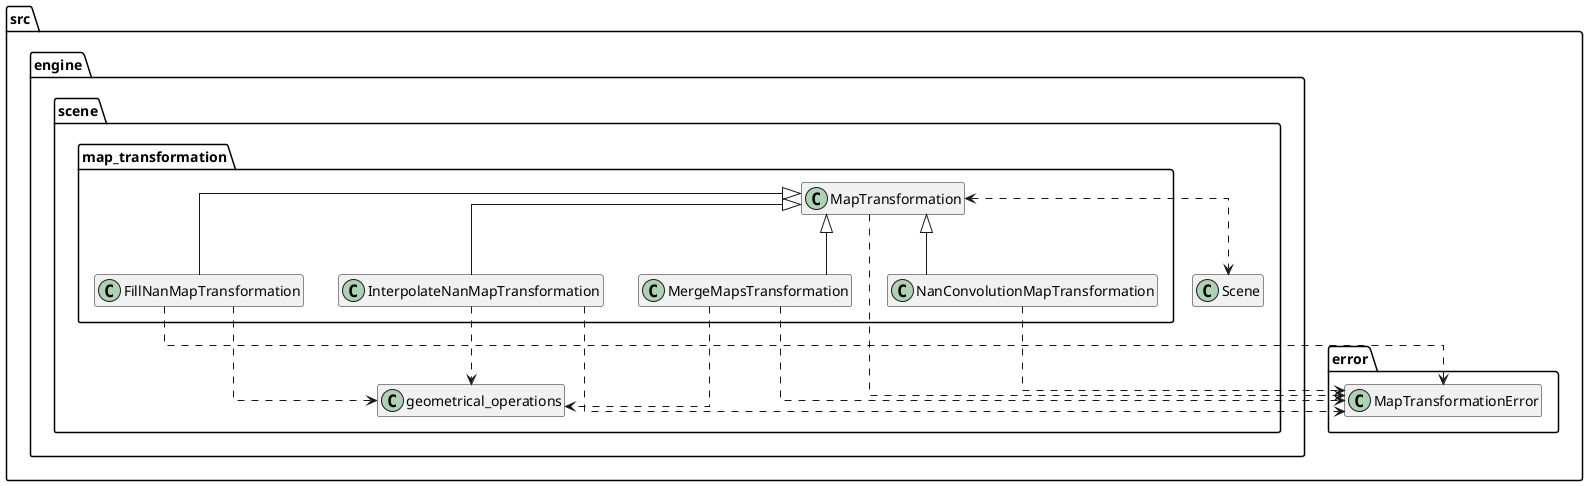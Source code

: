 @startuml

' Template file to use to create the diagrams od the packages.
' Every file must have a sub part called INTERNAL with the internal connections of the package and
' a sub part called EXTERNAL with the external parts.
skinparam linetype polyline
skinparam linetype ortho

!startsub INTERNAL

package src.engine.scene.map_transformation {
    class src.engine.scene.map_transformation.MapTransformation
    class src.engine.scene.map_transformation.MergeMapsTransformation
    class src.engine.scene.map_transformation.FillNanMapTransformation
    class src.engine.scene.map_transformation.InterpolateNanMapTransformation
    class src.engine.scene.map_transformation.NanConvolutionMapTransformation
}

src.engine.scene.map_transformation.MergeMapsTransformation -u-|> src.engine.scene.map_transformation.MapTransformation
src.engine.scene.map_transformation.FillNanMapTransformation -u-|> src.engine.scene.map_transformation.MapTransformation
src.engine.scene.map_transformation.InterpolateNanMapTransformation -u-|> src.engine.scene.map_transformation.MapTransformation
src.engine.scene.map_transformation.NanConvolutionMapTransformation -u-|> src.engine.scene.map_transformation.MapTransformation
!endsub

!startsub EXTERNAL
    src.engine.scene.map_transformation.MapTransformation <..> src.engine.scene.Scene

    src.engine.scene.map_transformation.MapTransformation ..> src.error.MapTransformationError

    src.engine.scene.map_transformation.MergeMapsTransformation ..> src.error.MapTransformationError
    src.engine.scene.map_transformation.MergeMapsTransformation ..> src.engine.scene.geometrical_operations

    src.engine.scene.map_transformation.FillNanMapTransformation ..> src.error.MapTransformationError
    src.engine.scene.map_transformation.FillNanMapTransformation ..> src.engine.scene.geometrical_operations

    src.engine.scene.map_transformation.InterpolateNanMapTransformation ..> src.error.MapTransformationError
    src.engine.scene.map_transformation.InterpolateNanMapTransformation ..> src.engine.scene.geometrical_operations

    src.engine.scene.map_transformation.NanConvolutionMapTransformation ..> src.error.MapTransformationError
!endsub


' Code that will affect only the current diagram
' can be messy since it will not be imported
hide members

@enduml